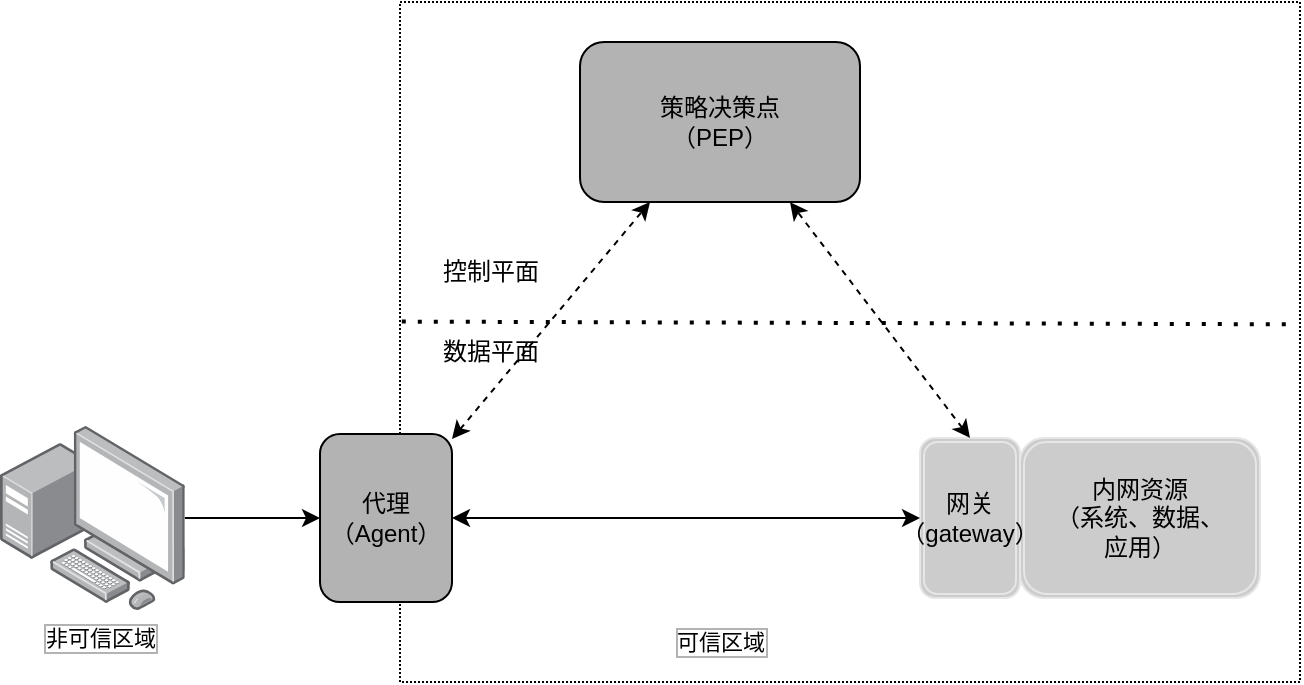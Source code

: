 <mxfile version="24.0.7" type="github">
  <diagram name="第 1 页" id="vu2MBvDtXvxAbupbZDbj">
    <mxGraphModel dx="1768" dy="479" grid="1" gridSize="10" guides="1" tooltips="1" connect="1" arrows="1" fold="1" page="1" pageScale="1" pageWidth="827" pageHeight="1169" math="0" shadow="0">
      <root>
        <mxCell id="0" />
        <mxCell id="1" parent="0" />
        <mxCell id="sWWAI7rI3XmYcROVgZm0-9" value="" style="rounded=0;whiteSpace=wrap;html=1;dashed=1;dashPattern=1 1;" vertex="1" parent="1">
          <mxGeometry x="120" y="120" width="450" height="340" as="geometry" />
        </mxCell>
        <mxCell id="sWWAI7rI3XmYcROVgZm0-11" value="" style="edgeStyle=orthogonalEdgeStyle;rounded=0;orthogonalLoop=1;jettySize=auto;html=1;entryX=0;entryY=0.5;entryDx=0;entryDy=0;" edge="1" parent="1" source="sWWAI7rI3XmYcROVgZm0-1" target="sWWAI7rI3XmYcROVgZm0-10">
          <mxGeometry relative="1" as="geometry" />
        </mxCell>
        <mxCell id="sWWAI7rI3XmYcROVgZm0-1" value="" style="image;points=[];aspect=fixed;html=1;align=center;shadow=0;dashed=0;image=img/lib/allied_telesis/computer_and_terminals/Personal_Computer_with_Server.svg;" vertex="1" parent="1">
          <mxGeometry x="-80" y="331.8" width="92.4" height="92.4" as="geometry" />
        </mxCell>
        <mxCell id="sWWAI7rI3XmYcROVgZm0-2" value="策略决策点&lt;div&gt;（PEP）&lt;/div&gt;" style="rounded=1;whiteSpace=wrap;html=1;fillColor=#B3B3B3;" vertex="1" parent="1">
          <mxGeometry x="210" y="140" width="140" height="80" as="geometry" />
        </mxCell>
        <mxCell id="sWWAI7rI3XmYcROVgZm0-4" value="内网资源&lt;div&gt;（系统、数据、&lt;/div&gt;&lt;div&gt;应用）&lt;/div&gt;" style="shape=ext;double=1;rounded=1;whiteSpace=wrap;html=1;strokeColor=#E6E6E6;fillColor=#CCCCCC;" vertex="1" parent="1">
          <mxGeometry x="430" y="338" width="120" height="80" as="geometry" />
        </mxCell>
        <mxCell id="sWWAI7rI3XmYcROVgZm0-8" value="可信区域" style="edgeLabel;html=1;align=center;verticalAlign=middle;resizable=0;points=[];labelBorderColor=#B3B3B3;" vertex="1" connectable="0" parent="1">
          <mxGeometry x="280.004" y="440.0" as="geometry" />
        </mxCell>
        <mxCell id="sWWAI7rI3XmYcROVgZm0-10" value="代理&lt;div&gt;（Agent）&lt;/div&gt;" style="rounded=1;whiteSpace=wrap;html=1;fillColor=#B3B3B3;" vertex="1" parent="1">
          <mxGeometry x="80" y="336" width="66" height="84" as="geometry" />
        </mxCell>
        <mxCell id="sWWAI7rI3XmYcROVgZm0-12" value="非可信区域" style="edgeLabel;html=1;align=center;verticalAlign=middle;resizable=0;points=[];labelBorderColor=#B3B3B3;" vertex="1" connectable="0" parent="1">
          <mxGeometry x="290.004" y="430.0" as="geometry">
            <mxPoint x="-320" y="8" as="offset" />
          </mxGeometry>
        </mxCell>
        <mxCell id="sWWAI7rI3XmYcROVgZm0-15" value="" style="endArrow=none;dashed=1;html=1;dashPattern=1 3;strokeWidth=2;rounded=0;exitX=0.002;exitY=0.47;exitDx=0;exitDy=0;exitPerimeter=0;entryX=0.997;entryY=0.474;entryDx=0;entryDy=0;entryPerimeter=0;" edge="1" parent="1" source="sWWAI7rI3XmYcROVgZm0-9" target="sWWAI7rI3XmYcROVgZm0-9">
          <mxGeometry width="50" height="50" relative="1" as="geometry">
            <mxPoint x="130" y="290" as="sourcePoint" />
            <mxPoint x="180" y="240" as="targetPoint" />
          </mxGeometry>
        </mxCell>
        <mxCell id="sWWAI7rI3XmYcROVgZm0-16" value="网关&lt;div&gt;（gateway）&lt;/div&gt;" style="shape=ext;double=1;rounded=1;whiteSpace=wrap;html=1;strokeColor=#E6E6E6;fillColor=#CCCCCC;" vertex="1" parent="1">
          <mxGeometry x="380" y="338" width="50" height="80" as="geometry" />
        </mxCell>
        <mxCell id="sWWAI7rI3XmYcROVgZm0-17" value="控制平面" style="text;html=1;align=center;verticalAlign=middle;resizable=0;points=[];autosize=1;strokeColor=none;fillColor=none;" vertex="1" parent="1">
          <mxGeometry x="130" y="240" width="70" height="30" as="geometry" />
        </mxCell>
        <mxCell id="sWWAI7rI3XmYcROVgZm0-18" value="数据平面" style="text;html=1;align=center;verticalAlign=middle;resizable=0;points=[];autosize=1;strokeColor=none;fillColor=none;" vertex="1" parent="1">
          <mxGeometry x="130" y="280" width="70" height="30" as="geometry" />
        </mxCell>
        <mxCell id="sWWAI7rI3XmYcROVgZm0-19" value="" style="endArrow=classic;startArrow=classic;html=1;rounded=0;entryX=0.25;entryY=1;entryDx=0;entryDy=0;dashed=1;" edge="1" parent="1" source="sWWAI7rI3XmYcROVgZm0-10" target="sWWAI7rI3XmYcROVgZm0-2">
          <mxGeometry width="50" height="50" relative="1" as="geometry">
            <mxPoint x="10" y="290" as="sourcePoint" />
            <mxPoint x="60" y="240" as="targetPoint" />
          </mxGeometry>
        </mxCell>
        <mxCell id="sWWAI7rI3XmYcROVgZm0-20" value="" style="endArrow=classic;startArrow=classic;html=1;rounded=0;entryX=0.75;entryY=1;entryDx=0;entryDy=0;exitX=0.5;exitY=0;exitDx=0;exitDy=0;dashed=1;" edge="1" parent="1" source="sWWAI7rI3XmYcROVgZm0-16" target="sWWAI7rI3XmYcROVgZm0-2">
          <mxGeometry width="50" height="50" relative="1" as="geometry">
            <mxPoint x="249" y="346" as="sourcePoint" />
            <mxPoint x="350" y="228" as="targetPoint" />
          </mxGeometry>
        </mxCell>
        <mxCell id="sWWAI7rI3XmYcROVgZm0-21" value="" style="endArrow=classic;startArrow=classic;html=1;rounded=0;entryX=0;entryY=0.5;entryDx=0;entryDy=0;exitX=1;exitY=0.5;exitDx=0;exitDy=0;" edge="1" parent="1" source="sWWAI7rI3XmYcROVgZm0-10" target="sWWAI7rI3XmYcROVgZm0-16">
          <mxGeometry width="50" height="50" relative="1" as="geometry">
            <mxPoint x="245" y="346" as="sourcePoint" />
            <mxPoint x="335" y="230" as="targetPoint" />
          </mxGeometry>
        </mxCell>
      </root>
    </mxGraphModel>
  </diagram>
</mxfile>
